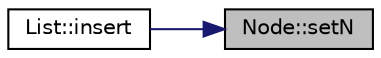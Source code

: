 digraph "Node::setN"
{
 // LATEX_PDF_SIZE
  edge [fontname="Helvetica",fontsize="10",labelfontname="Helvetica",labelfontsize="10"];
  node [fontname="Helvetica",fontsize="10",shape=record];
  rankdir="RL";
  Node1 [label="Node::setN",height=0.2,width=0.4,color="black", fillcolor="grey75", style="filled", fontcolor="black",tooltip="set the N value"];
  Node1 -> Node2 [dir="back",color="midnightblue",fontsize="10",style="solid",fontname="Helvetica"];
  Node2 [label="List::insert",height=0.2,width=0.4,color="black", fillcolor="white", style="filled",URL="$classList.html#a0b6433cfc5b8728a95f113944edf80dc",tooltip=" "];
}
